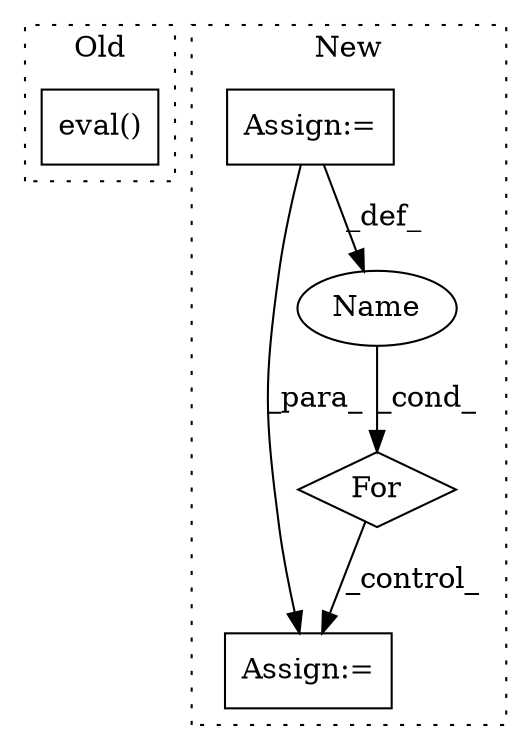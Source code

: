 digraph G {
subgraph cluster0 {
1 [label="eval()" a="75" s="2382" l="17" shape="box"];
label = "Old";
style="dotted";
}
subgraph cluster1 {
2 [label="For" a="107" s="5308,5353" l="4,14" shape="diamond"];
3 [label="Assign:=" a="68" s="5403" l="3" shape="box"];
4 [label="Name" a="87" s="5318" l="4" shape="ellipse"];
5 [label="Assign:=" a="68" s="5272" l="3" shape="box"];
label = "New";
style="dotted";
}
2 -> 3 [label="_control_"];
4 -> 2 [label="_cond_"];
5 -> 4 [label="_def_"];
5 -> 3 [label="_para_"];
}